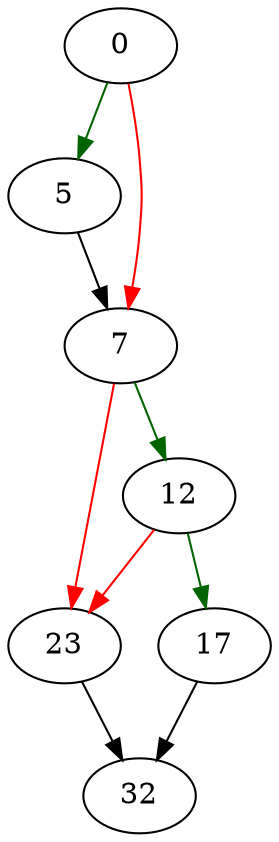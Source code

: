 strict digraph "timeOfDay" {
	// Node definitions.
	0 [entry=true];
	5;
	7;
	12;
	23;
	17;
	32;

	// Edge definitions.
	0 -> 5 [
		color=darkgreen
		cond=true
	];
	0 -> 7 [
		color=red
		cond=false
	];
	5 -> 7;
	7 -> 12 [
		color=darkgreen
		cond=true
	];
	7 -> 23 [
		color=red
		cond=false
	];
	12 -> 23 [
		color=red
		cond=false
	];
	12 -> 17 [
		color=darkgreen
		cond=true
	];
	23 -> 32;
	17 -> 32;
}